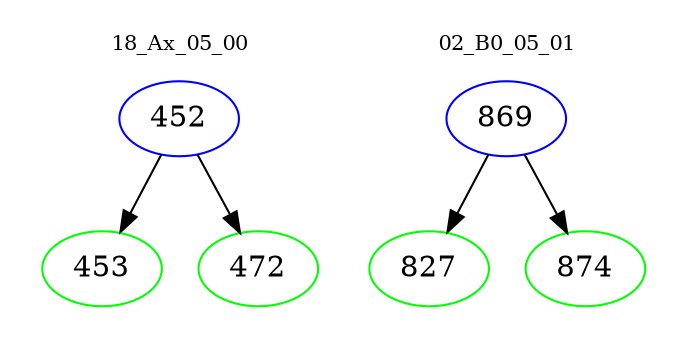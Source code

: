 digraph{
subgraph cluster_0 {
color = white
label = "18_Ax_05_00";
fontsize=10;
T0_452 [label="452", color="blue"]
T0_452 -> T0_453 [color="black"]
T0_453 [label="453", color="green"]
T0_452 -> T0_472 [color="black"]
T0_472 [label="472", color="green"]
}
subgraph cluster_1 {
color = white
label = "02_B0_05_01";
fontsize=10;
T1_869 [label="869", color="blue"]
T1_869 -> T1_827 [color="black"]
T1_827 [label="827", color="green"]
T1_869 -> T1_874 [color="black"]
T1_874 [label="874", color="green"]
}
}
